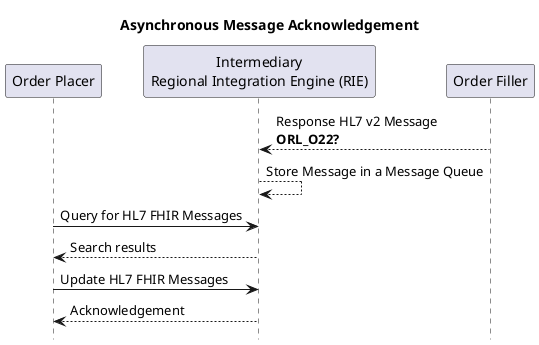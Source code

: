 @startuml

title "Asynchronous Message Acknowledgement"

hide footbox

participant "Order Placer" as EPR
participant "Intermediary\nRegional Integration Engine (RIE)" as TIE
participant "Order Filler" as LIMS

LIMS --> TIE: Response HL7 v2 Message\n**ORL_O22?**
TIE --> TIE: Store Message in a Message Queue
EPR -> TIE: Query for HL7 FHIR Messages
TIE --> EPR: Search results
EPR -> TIE: Update HL7 FHIR Messages
TIE --> EPR: Acknowledgement

@enduml
